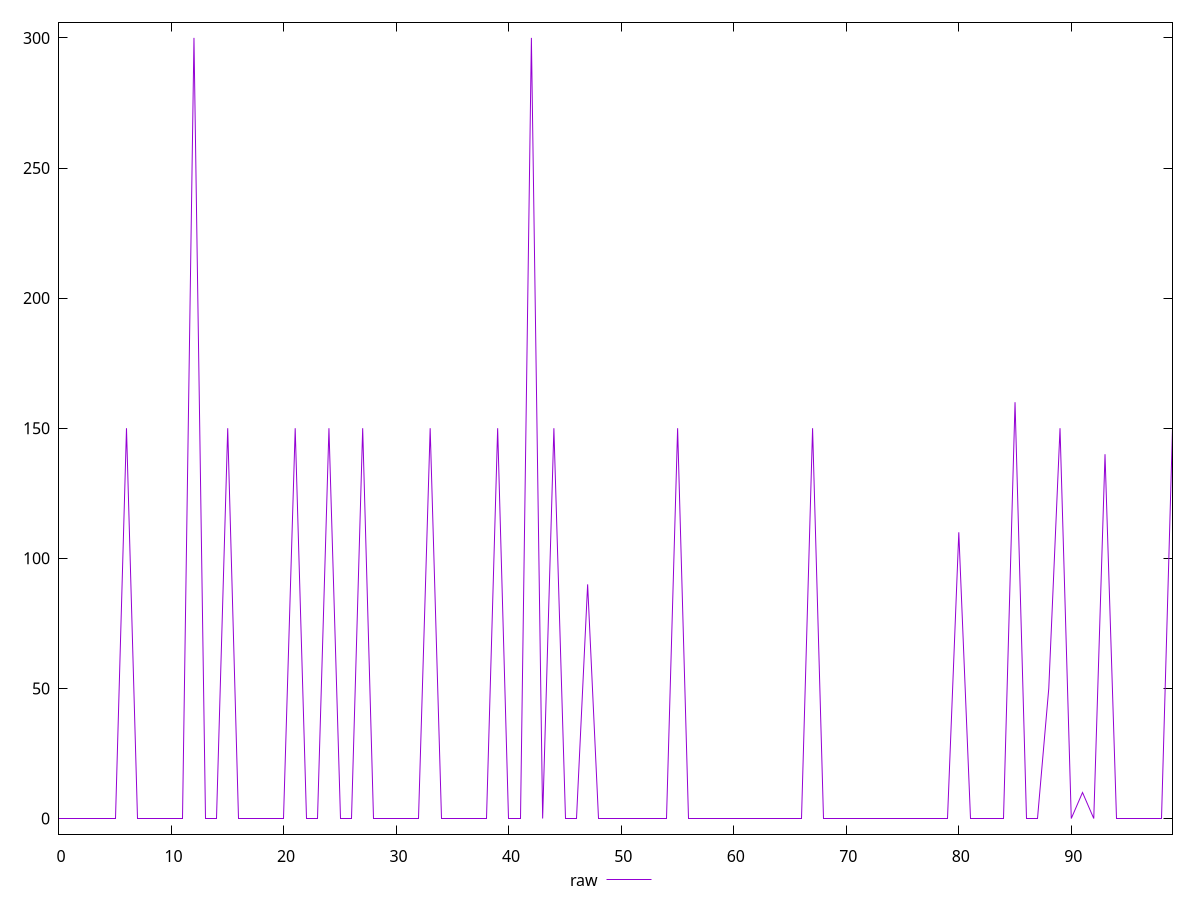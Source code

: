 reset

$raw <<EOF
0 0
1 0
2 0
3 0
4 0
5 0
6 150
7 0
8 0
9 0
10 0
11 0
12 300
13 0
14 0
15 150
16 0
17 0
18 0
19 0
20 0
21 150
22 0
23 0
24 150
25 0
26 0
27 150
28 0
29 0
30 0
31 0
32 0
33 150
34 0
35 0
36 0
37 0
38 0
39 150
40 0
41 0
42 300
43 0
44 150
45 0
46 0
47 90
48 0
49 0
50 0
51 0
52 0
53 0
54 0
55 150
56 0
57 0
58 0
59 0
60 0
61 0
62 0
63 0
64 0
65 0
66 0
67 150
68 0
69 0
70 0
71 0
72 0
73 0
74 0
75 0
76 0
77 0
78 0
79 0
80 110
81 0
82 0
83 0
84 0
85 160
86 0
87 0
88 50
89 150
90 0
91 10
92 0
93 140
94 0
95 0
96 0
97 0
98 0
99 150
EOF

set key outside below
set xrange [0:99]
set yrange [-6:306]
set trange [-6:306]
set terminal svg size 640, 500 enhanced background rgb 'white'
set output "report_00011_2021-02-09T10:53:21.242Z/unminified-javascript/samples/pages/raw/values.svg"

plot $raw title "raw" with line

reset
